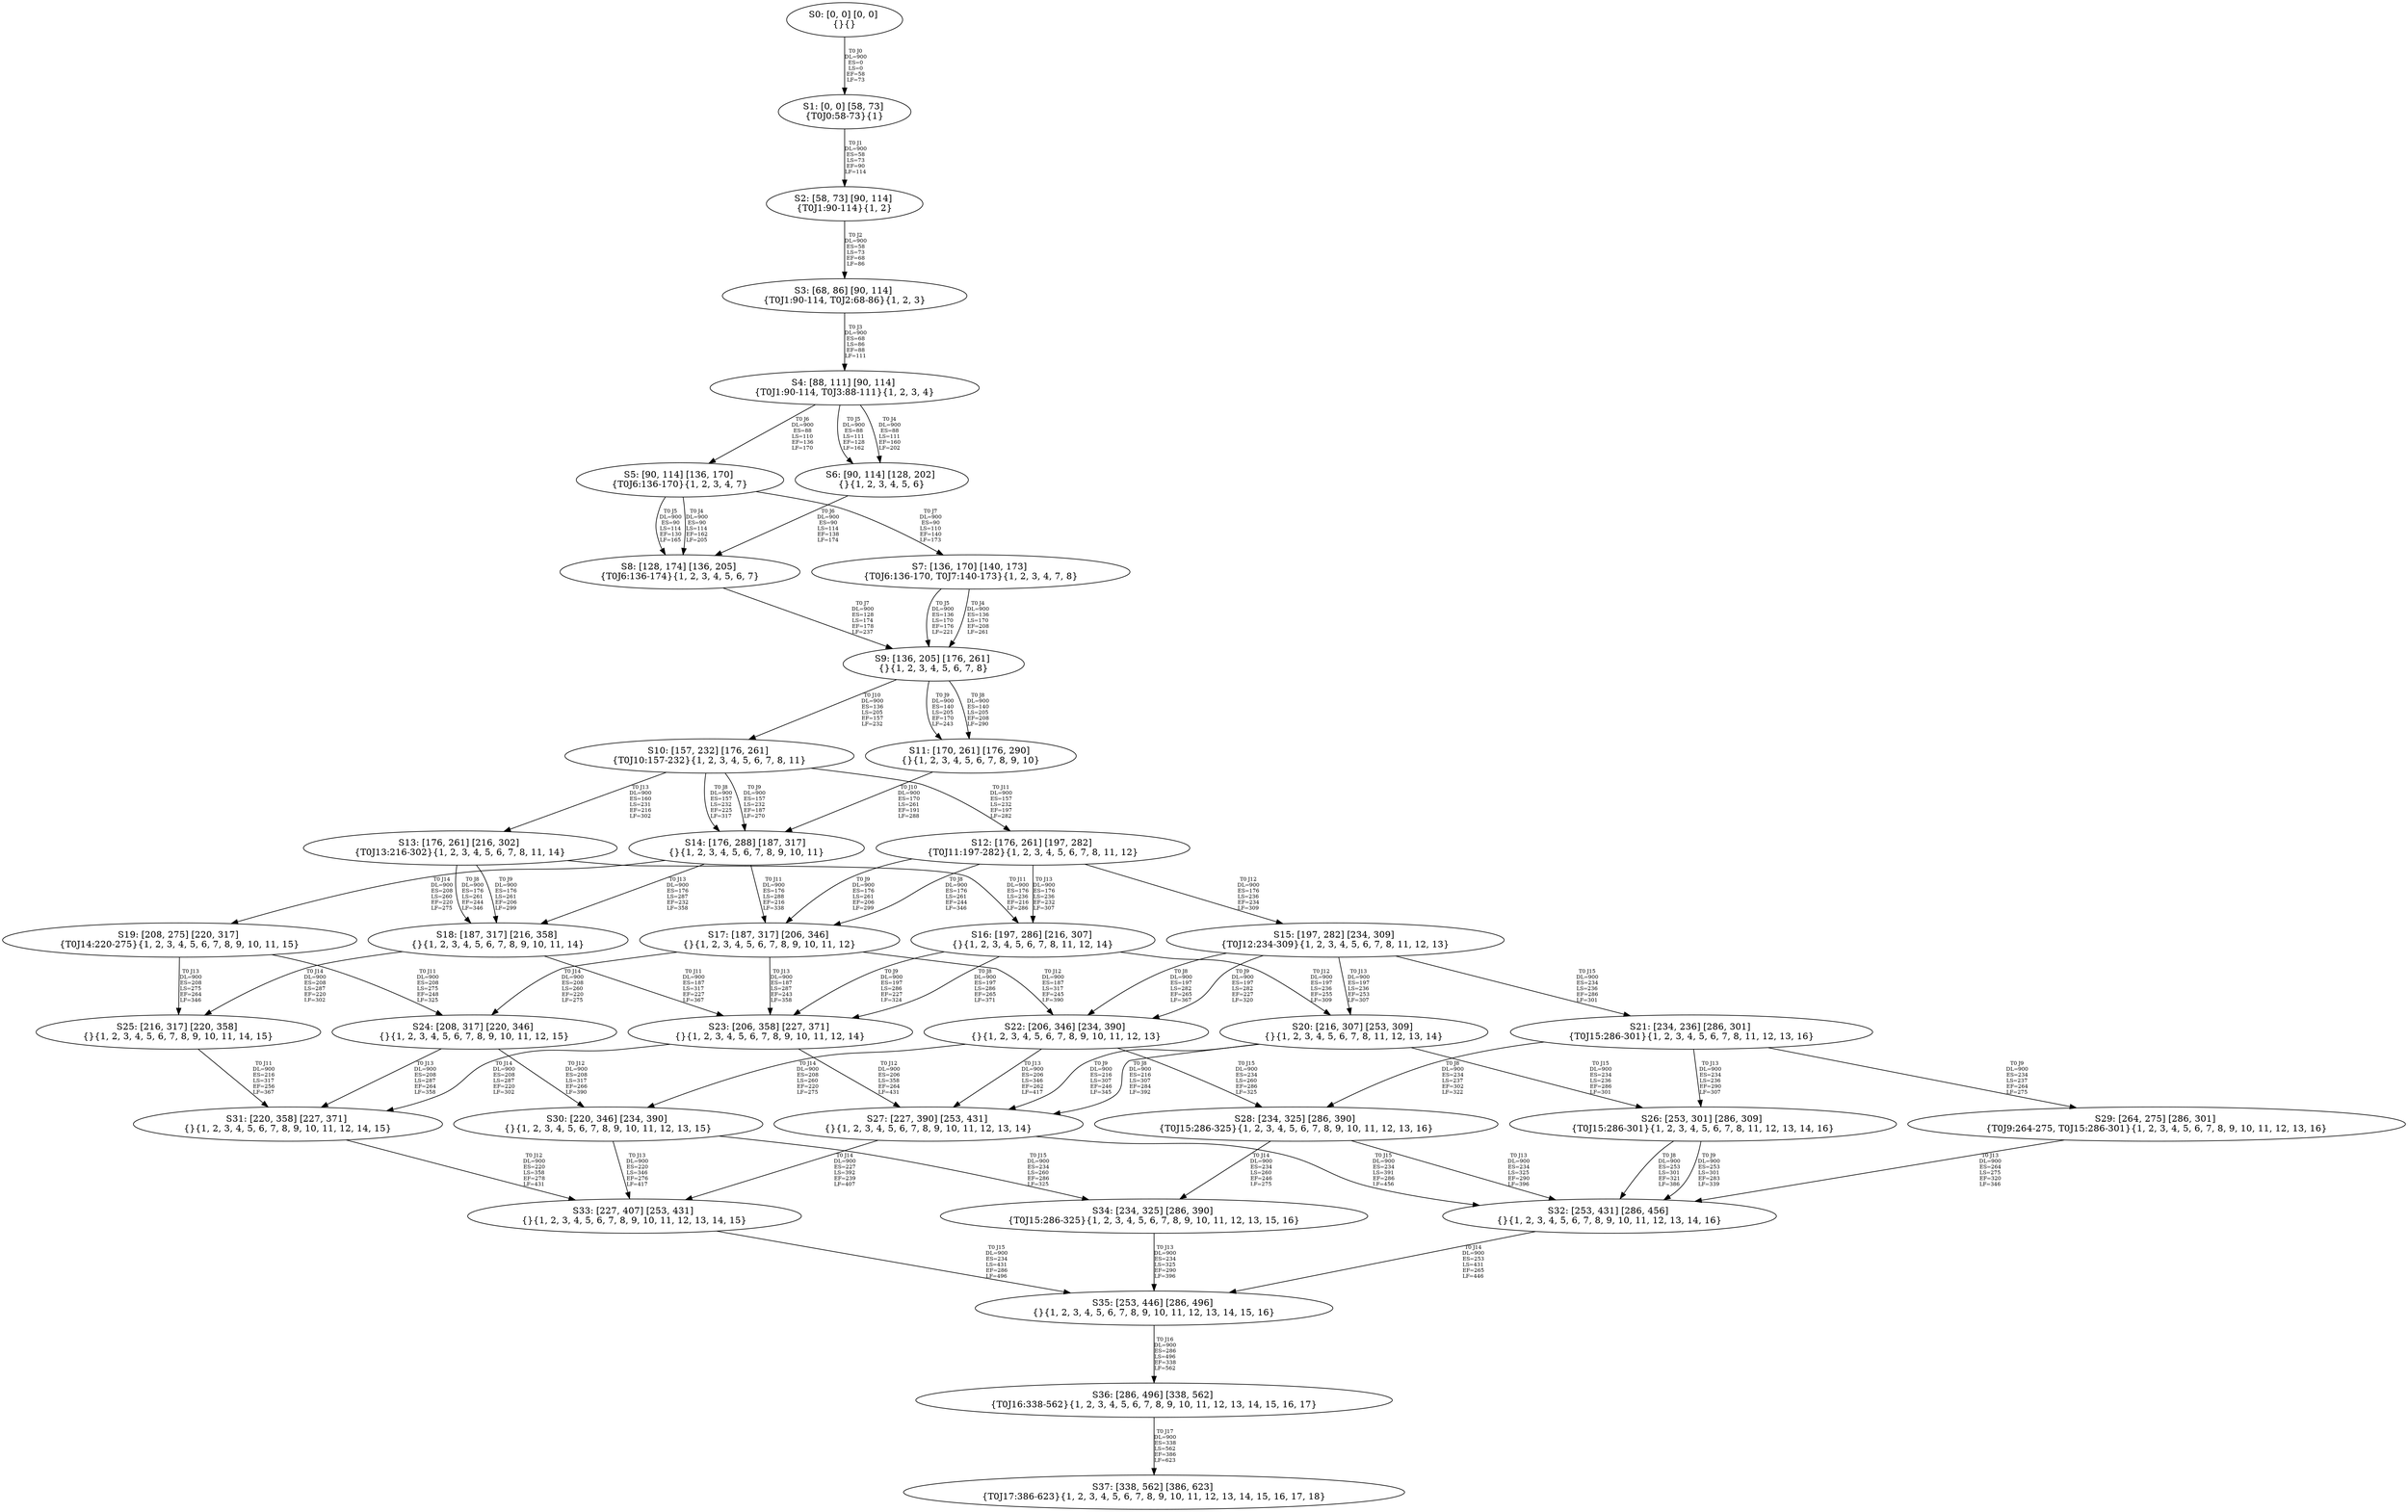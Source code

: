 digraph {
	S0[label="S0: [0, 0] [0, 0] \n{}{}"];
	S1[label="S1: [0, 0] [58, 73] \n{T0J0:58-73}{1}"];
	S2[label="S2: [58, 73] [90, 114] \n{T0J1:90-114}{1, 2}"];
	S3[label="S3: [68, 86] [90, 114] \n{T0J1:90-114, T0J2:68-86}{1, 2, 3}"];
	S4[label="S4: [88, 111] [90, 114] \n{T0J1:90-114, T0J3:88-111}{1, 2, 3, 4}"];
	S5[label="S5: [90, 114] [136, 170] \n{T0J6:136-170}{1, 2, 3, 4, 7}"];
	S6[label="S6: [90, 114] [128, 202] \n{}{1, 2, 3, 4, 5, 6}"];
	S7[label="S7: [136, 170] [140, 173] \n{T0J6:136-170, T0J7:140-173}{1, 2, 3, 4, 7, 8}"];
	S8[label="S8: [128, 174] [136, 205] \n{T0J6:136-174}{1, 2, 3, 4, 5, 6, 7}"];
	S9[label="S9: [136, 205] [176, 261] \n{}{1, 2, 3, 4, 5, 6, 7, 8}"];
	S10[label="S10: [157, 232] [176, 261] \n{T0J10:157-232}{1, 2, 3, 4, 5, 6, 7, 8, 11}"];
	S11[label="S11: [170, 261] [176, 290] \n{}{1, 2, 3, 4, 5, 6, 7, 8, 9, 10}"];
	S12[label="S12: [176, 261] [197, 282] \n{T0J11:197-282}{1, 2, 3, 4, 5, 6, 7, 8, 11, 12}"];
	S13[label="S13: [176, 261] [216, 302] \n{T0J13:216-302}{1, 2, 3, 4, 5, 6, 7, 8, 11, 14}"];
	S14[label="S14: [176, 288] [187, 317] \n{}{1, 2, 3, 4, 5, 6, 7, 8, 9, 10, 11}"];
	S15[label="S15: [197, 282] [234, 309] \n{T0J12:234-309}{1, 2, 3, 4, 5, 6, 7, 8, 11, 12, 13}"];
	S16[label="S16: [197, 286] [216, 307] \n{}{1, 2, 3, 4, 5, 6, 7, 8, 11, 12, 14}"];
	S17[label="S17: [187, 317] [206, 346] \n{}{1, 2, 3, 4, 5, 6, 7, 8, 9, 10, 11, 12}"];
	S18[label="S18: [187, 317] [216, 358] \n{}{1, 2, 3, 4, 5, 6, 7, 8, 9, 10, 11, 14}"];
	S19[label="S19: [208, 275] [220, 317] \n{T0J14:220-275}{1, 2, 3, 4, 5, 6, 7, 8, 9, 10, 11, 15}"];
	S20[label="S20: [216, 307] [253, 309] \n{}{1, 2, 3, 4, 5, 6, 7, 8, 11, 12, 13, 14}"];
	S21[label="S21: [234, 236] [286, 301] \n{T0J15:286-301}{1, 2, 3, 4, 5, 6, 7, 8, 11, 12, 13, 16}"];
	S22[label="S22: [206, 346] [234, 390] \n{}{1, 2, 3, 4, 5, 6, 7, 8, 9, 10, 11, 12, 13}"];
	S23[label="S23: [206, 358] [227, 371] \n{}{1, 2, 3, 4, 5, 6, 7, 8, 9, 10, 11, 12, 14}"];
	S24[label="S24: [208, 317] [220, 346] \n{}{1, 2, 3, 4, 5, 6, 7, 8, 9, 10, 11, 12, 15}"];
	S25[label="S25: [216, 317] [220, 358] \n{}{1, 2, 3, 4, 5, 6, 7, 8, 9, 10, 11, 14, 15}"];
	S26[label="S26: [253, 301] [286, 309] \n{T0J15:286-301}{1, 2, 3, 4, 5, 6, 7, 8, 11, 12, 13, 14, 16}"];
	S27[label="S27: [227, 390] [253, 431] \n{}{1, 2, 3, 4, 5, 6, 7, 8, 9, 10, 11, 12, 13, 14}"];
	S28[label="S28: [234, 325] [286, 390] \n{T0J15:286-325}{1, 2, 3, 4, 5, 6, 7, 8, 9, 10, 11, 12, 13, 16}"];
	S29[label="S29: [264, 275] [286, 301] \n{T0J9:264-275, T0J15:286-301}{1, 2, 3, 4, 5, 6, 7, 8, 9, 10, 11, 12, 13, 16}"];
	S30[label="S30: [220, 346] [234, 390] \n{}{1, 2, 3, 4, 5, 6, 7, 8, 9, 10, 11, 12, 13, 15}"];
	S31[label="S31: [220, 358] [227, 371] \n{}{1, 2, 3, 4, 5, 6, 7, 8, 9, 10, 11, 12, 14, 15}"];
	S32[label="S32: [253, 431] [286, 456] \n{}{1, 2, 3, 4, 5, 6, 7, 8, 9, 10, 11, 12, 13, 14, 16}"];
	S33[label="S33: [227, 407] [253, 431] \n{}{1, 2, 3, 4, 5, 6, 7, 8, 9, 10, 11, 12, 13, 14, 15}"];
	S34[label="S34: [234, 325] [286, 390] \n{T0J15:286-325}{1, 2, 3, 4, 5, 6, 7, 8, 9, 10, 11, 12, 13, 15, 16}"];
	S35[label="S35: [253, 446] [286, 496] \n{}{1, 2, 3, 4, 5, 6, 7, 8, 9, 10, 11, 12, 13, 14, 15, 16}"];
	S36[label="S36: [286, 496] [338, 562] \n{T0J16:338-562}{1, 2, 3, 4, 5, 6, 7, 8, 9, 10, 11, 12, 13, 14, 15, 16, 17}"];
	S37[label="S37: [338, 562] [386, 623] \n{T0J17:386-623}{1, 2, 3, 4, 5, 6, 7, 8, 9, 10, 11, 12, 13, 14, 15, 16, 17, 18}"];
	S0 -> S1[label="T0 J0\nDL=900\nES=0\nLS=0\nEF=58\nLF=73",fontsize=8];
	S1 -> S2[label="T0 J1\nDL=900\nES=58\nLS=73\nEF=90\nLF=114",fontsize=8];
	S2 -> S3[label="T0 J2\nDL=900\nES=58\nLS=73\nEF=68\nLF=86",fontsize=8];
	S3 -> S4[label="T0 J3\nDL=900\nES=68\nLS=86\nEF=88\nLF=111",fontsize=8];
	S4 -> S6[label="T0 J4\nDL=900\nES=88\nLS=111\nEF=160\nLF=202",fontsize=8];
	S4 -> S6[label="T0 J5\nDL=900\nES=88\nLS=111\nEF=128\nLF=162",fontsize=8];
	S4 -> S5[label="T0 J6\nDL=900\nES=88\nLS=110\nEF=136\nLF=170",fontsize=8];
	S5 -> S8[label="T0 J4\nDL=900\nES=90\nLS=114\nEF=162\nLF=205",fontsize=8];
	S5 -> S8[label="T0 J5\nDL=900\nES=90\nLS=114\nEF=130\nLF=165",fontsize=8];
	S5 -> S7[label="T0 J7\nDL=900\nES=90\nLS=110\nEF=140\nLF=173",fontsize=8];
	S6 -> S8[label="T0 J6\nDL=900\nES=90\nLS=114\nEF=138\nLF=174",fontsize=8];
	S7 -> S9[label="T0 J4\nDL=900\nES=136\nLS=170\nEF=208\nLF=261",fontsize=8];
	S7 -> S9[label="T0 J5\nDL=900\nES=136\nLS=170\nEF=176\nLF=221",fontsize=8];
	S8 -> S9[label="T0 J7\nDL=900\nES=128\nLS=174\nEF=178\nLF=237",fontsize=8];
	S9 -> S11[label="T0 J8\nDL=900\nES=140\nLS=205\nEF=208\nLF=290",fontsize=8];
	S9 -> S11[label="T0 J9\nDL=900\nES=140\nLS=205\nEF=170\nLF=243",fontsize=8];
	S9 -> S10[label="T0 J10\nDL=900\nES=136\nLS=205\nEF=157\nLF=232",fontsize=8];
	S10 -> S14[label="T0 J8\nDL=900\nES=157\nLS=232\nEF=225\nLF=317",fontsize=8];
	S10 -> S14[label="T0 J9\nDL=900\nES=157\nLS=232\nEF=187\nLF=270",fontsize=8];
	S10 -> S12[label="T0 J11\nDL=900\nES=157\nLS=232\nEF=197\nLF=282",fontsize=8];
	S10 -> S13[label="T0 J13\nDL=900\nES=160\nLS=231\nEF=216\nLF=302",fontsize=8];
	S11 -> S14[label="T0 J10\nDL=900\nES=170\nLS=261\nEF=191\nLF=288",fontsize=8];
	S12 -> S17[label="T0 J8\nDL=900\nES=176\nLS=261\nEF=244\nLF=346",fontsize=8];
	S12 -> S17[label="T0 J9\nDL=900\nES=176\nLS=261\nEF=206\nLF=299",fontsize=8];
	S12 -> S15[label="T0 J12\nDL=900\nES=176\nLS=236\nEF=234\nLF=309",fontsize=8];
	S12 -> S16[label="T0 J13\nDL=900\nES=176\nLS=236\nEF=232\nLF=307",fontsize=8];
	S13 -> S18[label="T0 J8\nDL=900\nES=176\nLS=261\nEF=244\nLF=346",fontsize=8];
	S13 -> S18[label="T0 J9\nDL=900\nES=176\nLS=261\nEF=206\nLF=299",fontsize=8];
	S13 -> S16[label="T0 J11\nDL=900\nES=176\nLS=236\nEF=216\nLF=286",fontsize=8];
	S14 -> S17[label="T0 J11\nDL=900\nES=176\nLS=288\nEF=216\nLF=338",fontsize=8];
	S14 -> S18[label="T0 J13\nDL=900\nES=176\nLS=287\nEF=232\nLF=358",fontsize=8];
	S14 -> S19[label="T0 J14\nDL=900\nES=208\nLS=260\nEF=220\nLF=275",fontsize=8];
	S15 -> S22[label="T0 J8\nDL=900\nES=197\nLS=282\nEF=265\nLF=367",fontsize=8];
	S15 -> S22[label="T0 J9\nDL=900\nES=197\nLS=282\nEF=227\nLF=320",fontsize=8];
	S15 -> S20[label="T0 J13\nDL=900\nES=197\nLS=236\nEF=253\nLF=307",fontsize=8];
	S15 -> S21[label="T0 J15\nDL=900\nES=234\nLS=236\nEF=286\nLF=301",fontsize=8];
	S16 -> S23[label="T0 J8\nDL=900\nES=197\nLS=286\nEF=265\nLF=371",fontsize=8];
	S16 -> S23[label="T0 J9\nDL=900\nES=197\nLS=286\nEF=227\nLF=324",fontsize=8];
	S16 -> S20[label="T0 J12\nDL=900\nES=197\nLS=236\nEF=255\nLF=309",fontsize=8];
	S17 -> S22[label="T0 J12\nDL=900\nES=187\nLS=317\nEF=245\nLF=390",fontsize=8];
	S17 -> S23[label="T0 J13\nDL=900\nES=187\nLS=287\nEF=243\nLF=358",fontsize=8];
	S17 -> S24[label="T0 J14\nDL=900\nES=208\nLS=260\nEF=220\nLF=275",fontsize=8];
	S18 -> S23[label="T0 J11\nDL=900\nES=187\nLS=317\nEF=227\nLF=367",fontsize=8];
	S18 -> S25[label="T0 J14\nDL=900\nES=208\nLS=287\nEF=220\nLF=302",fontsize=8];
	S19 -> S24[label="T0 J11\nDL=900\nES=208\nLS=275\nEF=248\nLF=325",fontsize=8];
	S19 -> S25[label="T0 J13\nDL=900\nES=208\nLS=275\nEF=264\nLF=346",fontsize=8];
	S20 -> S27[label="T0 J8\nDL=900\nES=216\nLS=307\nEF=284\nLF=392",fontsize=8];
	S20 -> S27[label="T0 J9\nDL=900\nES=216\nLS=307\nEF=246\nLF=345",fontsize=8];
	S20 -> S26[label="T0 J15\nDL=900\nES=234\nLS=236\nEF=286\nLF=301",fontsize=8];
	S21 -> S28[label="T0 J8\nDL=900\nES=234\nLS=237\nEF=302\nLF=322",fontsize=8];
	S21 -> S29[label="T0 J9\nDL=900\nES=234\nLS=237\nEF=264\nLF=275",fontsize=8];
	S21 -> S26[label="T0 J13\nDL=900\nES=234\nLS=236\nEF=290\nLF=307",fontsize=8];
	S22 -> S27[label="T0 J13\nDL=900\nES=206\nLS=346\nEF=262\nLF=417",fontsize=8];
	S22 -> S30[label="T0 J14\nDL=900\nES=208\nLS=260\nEF=220\nLF=275",fontsize=8];
	S22 -> S28[label="T0 J15\nDL=900\nES=234\nLS=260\nEF=286\nLF=325",fontsize=8];
	S23 -> S27[label="T0 J12\nDL=900\nES=206\nLS=358\nEF=264\nLF=431",fontsize=8];
	S23 -> S31[label="T0 J14\nDL=900\nES=208\nLS=287\nEF=220\nLF=302",fontsize=8];
	S24 -> S30[label="T0 J12\nDL=900\nES=208\nLS=317\nEF=266\nLF=390",fontsize=8];
	S24 -> S31[label="T0 J13\nDL=900\nES=208\nLS=287\nEF=264\nLF=358",fontsize=8];
	S25 -> S31[label="T0 J11\nDL=900\nES=216\nLS=317\nEF=256\nLF=367",fontsize=8];
	S26 -> S32[label="T0 J8\nDL=900\nES=253\nLS=301\nEF=321\nLF=386",fontsize=8];
	S26 -> S32[label="T0 J9\nDL=900\nES=253\nLS=301\nEF=283\nLF=339",fontsize=8];
	S27 -> S33[label="T0 J14\nDL=900\nES=227\nLS=392\nEF=239\nLF=407",fontsize=8];
	S27 -> S32[label="T0 J15\nDL=900\nES=234\nLS=391\nEF=286\nLF=456",fontsize=8];
	S28 -> S32[label="T0 J13\nDL=900\nES=234\nLS=325\nEF=290\nLF=396",fontsize=8];
	S28 -> S34[label="T0 J14\nDL=900\nES=234\nLS=260\nEF=246\nLF=275",fontsize=8];
	S29 -> S32[label="T0 J13\nDL=900\nES=264\nLS=275\nEF=320\nLF=346",fontsize=8];
	S30 -> S33[label="T0 J13\nDL=900\nES=220\nLS=346\nEF=276\nLF=417",fontsize=8];
	S30 -> S34[label="T0 J15\nDL=900\nES=234\nLS=260\nEF=286\nLF=325",fontsize=8];
	S31 -> S33[label="T0 J12\nDL=900\nES=220\nLS=358\nEF=278\nLF=431",fontsize=8];
	S32 -> S35[label="T0 J14\nDL=900\nES=253\nLS=431\nEF=265\nLF=446",fontsize=8];
	S33 -> S35[label="T0 J15\nDL=900\nES=234\nLS=431\nEF=286\nLF=496",fontsize=8];
	S34 -> S35[label="T0 J13\nDL=900\nES=234\nLS=325\nEF=290\nLF=396",fontsize=8];
	S35 -> S36[label="T0 J16\nDL=900\nES=286\nLS=496\nEF=338\nLF=562",fontsize=8];
	S36 -> S37[label="T0 J17\nDL=900\nES=338\nLS=562\nEF=386\nLF=623",fontsize=8];
}
